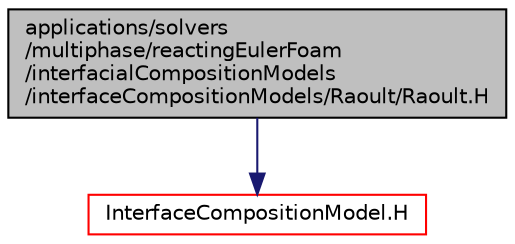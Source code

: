 digraph "applications/solvers/multiphase/reactingEulerFoam/interfacialCompositionModels/interfaceCompositionModels/Raoult/Raoult.H"
{
  bgcolor="transparent";
  edge [fontname="Helvetica",fontsize="10",labelfontname="Helvetica",labelfontsize="10"];
  node [fontname="Helvetica",fontsize="10",shape=record];
  Node1 [label="applications/solvers\l/multiphase/reactingEulerFoam\l/interfacialCompositionModels\l/interfaceCompositionModels/Raoult/Raoult.H",height=0.2,width=0.4,color="black", fillcolor="grey75", style="filled", fontcolor="black"];
  Node1 -> Node2 [color="midnightblue",fontsize="10",style="solid",fontname="Helvetica"];
  Node2 [label="InterfaceCompositionModel.H",height=0.2,width=0.4,color="red",URL="$a03537.html"];
}
